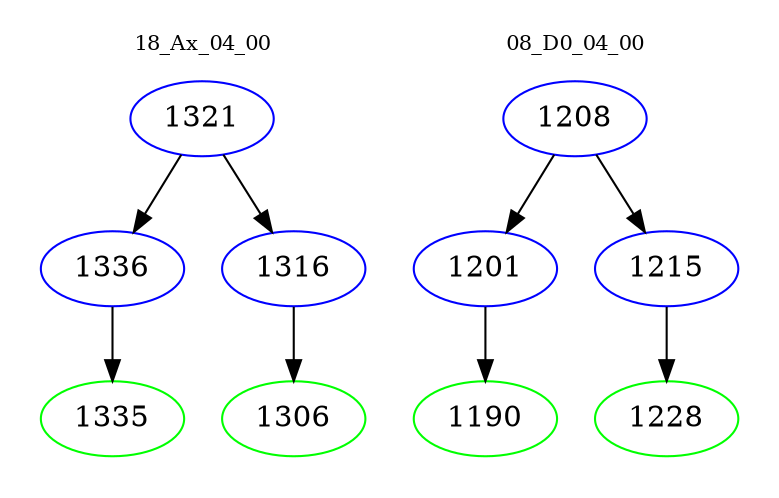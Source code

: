 digraph{
subgraph cluster_0 {
color = white
label = "18_Ax_04_00";
fontsize=10;
T0_1321 [label="1321", color="blue"]
T0_1321 -> T0_1336 [color="black"]
T0_1336 [label="1336", color="blue"]
T0_1336 -> T0_1335 [color="black"]
T0_1335 [label="1335", color="green"]
T0_1321 -> T0_1316 [color="black"]
T0_1316 [label="1316", color="blue"]
T0_1316 -> T0_1306 [color="black"]
T0_1306 [label="1306", color="green"]
}
subgraph cluster_1 {
color = white
label = "08_D0_04_00";
fontsize=10;
T1_1208 [label="1208", color="blue"]
T1_1208 -> T1_1201 [color="black"]
T1_1201 [label="1201", color="blue"]
T1_1201 -> T1_1190 [color="black"]
T1_1190 [label="1190", color="green"]
T1_1208 -> T1_1215 [color="black"]
T1_1215 [label="1215", color="blue"]
T1_1215 -> T1_1228 [color="black"]
T1_1228 [label="1228", color="green"]
}
}
